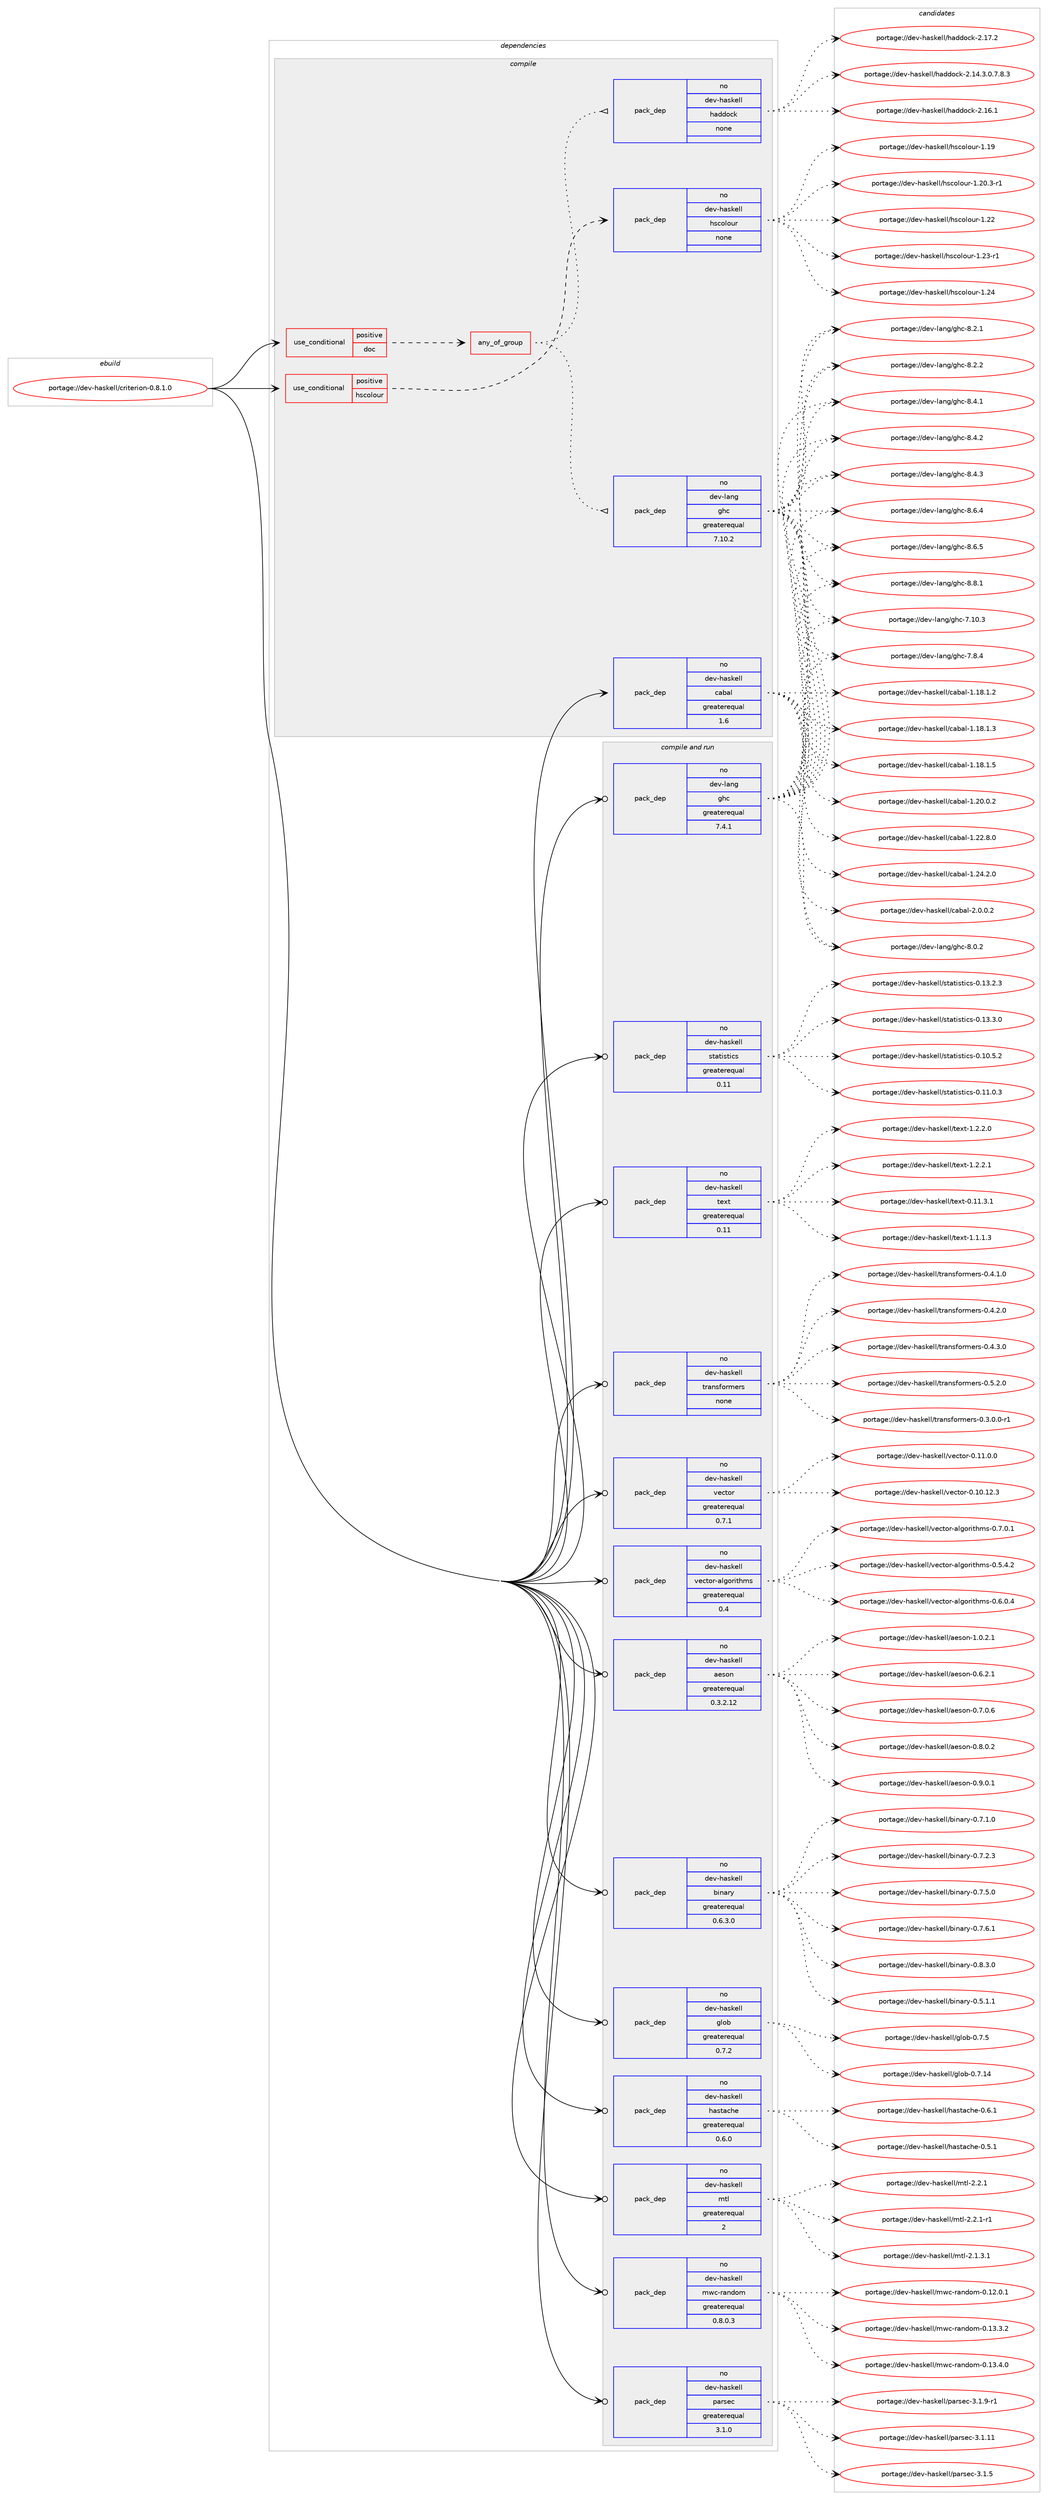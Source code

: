 digraph prolog {

# *************
# Graph options
# *************

newrank=true;
concentrate=true;
compound=true;
graph [rankdir=LR,fontname=Helvetica,fontsize=10,ranksep=1.5];#, ranksep=2.5, nodesep=0.2];
edge  [arrowhead=vee];
node  [fontname=Helvetica,fontsize=10];

# **********
# The ebuild
# **********

subgraph cluster_leftcol {
color=gray;
rank=same;
label=<<i>ebuild</i>>;
id [label="portage://dev-haskell/criterion-0.8.1.0", color=red, width=4, href="../dev-haskell/criterion-0.8.1.0.svg"];
}

# ****************
# The dependencies
# ****************

subgraph cluster_midcol {
color=gray;
label=<<i>dependencies</i>>;
subgraph cluster_compile {
fillcolor="#eeeeee";
style=filled;
label=<<i>compile</i>>;
subgraph cond14766 {
dependency65466 [label=<<TABLE BORDER="0" CELLBORDER="1" CELLSPACING="0" CELLPADDING="4"><TR><TD ROWSPAN="3" CELLPADDING="10">use_conditional</TD></TR><TR><TD>positive</TD></TR><TR><TD>doc</TD></TR></TABLE>>, shape=none, color=red];
subgraph any1523 {
dependency65467 [label=<<TABLE BORDER="0" CELLBORDER="1" CELLSPACING="0" CELLPADDING="4"><TR><TD CELLPADDING="10">any_of_group</TD></TR></TABLE>>, shape=none, color=red];subgraph pack49120 {
dependency65468 [label=<<TABLE BORDER="0" CELLBORDER="1" CELLSPACING="0" CELLPADDING="4" WIDTH="220"><TR><TD ROWSPAN="6" CELLPADDING="30">pack_dep</TD></TR><TR><TD WIDTH="110">no</TD></TR><TR><TD>dev-haskell</TD></TR><TR><TD>haddock</TD></TR><TR><TD>none</TD></TR><TR><TD></TD></TR></TABLE>>, shape=none, color=blue];
}
dependency65467:e -> dependency65468:w [weight=20,style="dotted",arrowhead="oinv"];
subgraph pack49121 {
dependency65469 [label=<<TABLE BORDER="0" CELLBORDER="1" CELLSPACING="0" CELLPADDING="4" WIDTH="220"><TR><TD ROWSPAN="6" CELLPADDING="30">pack_dep</TD></TR><TR><TD WIDTH="110">no</TD></TR><TR><TD>dev-lang</TD></TR><TR><TD>ghc</TD></TR><TR><TD>greaterequal</TD></TR><TR><TD>7.10.2</TD></TR></TABLE>>, shape=none, color=blue];
}
dependency65467:e -> dependency65469:w [weight=20,style="dotted",arrowhead="oinv"];
}
dependency65466:e -> dependency65467:w [weight=20,style="dashed",arrowhead="vee"];
}
id:e -> dependency65466:w [weight=20,style="solid",arrowhead="vee"];
subgraph cond14767 {
dependency65470 [label=<<TABLE BORDER="0" CELLBORDER="1" CELLSPACING="0" CELLPADDING="4"><TR><TD ROWSPAN="3" CELLPADDING="10">use_conditional</TD></TR><TR><TD>positive</TD></TR><TR><TD>hscolour</TD></TR></TABLE>>, shape=none, color=red];
subgraph pack49122 {
dependency65471 [label=<<TABLE BORDER="0" CELLBORDER="1" CELLSPACING="0" CELLPADDING="4" WIDTH="220"><TR><TD ROWSPAN="6" CELLPADDING="30">pack_dep</TD></TR><TR><TD WIDTH="110">no</TD></TR><TR><TD>dev-haskell</TD></TR><TR><TD>hscolour</TD></TR><TR><TD>none</TD></TR><TR><TD></TD></TR></TABLE>>, shape=none, color=blue];
}
dependency65470:e -> dependency65471:w [weight=20,style="dashed",arrowhead="vee"];
}
id:e -> dependency65470:w [weight=20,style="solid",arrowhead="vee"];
subgraph pack49123 {
dependency65472 [label=<<TABLE BORDER="0" CELLBORDER="1" CELLSPACING="0" CELLPADDING="4" WIDTH="220"><TR><TD ROWSPAN="6" CELLPADDING="30">pack_dep</TD></TR><TR><TD WIDTH="110">no</TD></TR><TR><TD>dev-haskell</TD></TR><TR><TD>cabal</TD></TR><TR><TD>greaterequal</TD></TR><TR><TD>1.6</TD></TR></TABLE>>, shape=none, color=blue];
}
id:e -> dependency65472:w [weight=20,style="solid",arrowhead="vee"];
}
subgraph cluster_compileandrun {
fillcolor="#eeeeee";
style=filled;
label=<<i>compile and run</i>>;
subgraph pack49124 {
dependency65473 [label=<<TABLE BORDER="0" CELLBORDER="1" CELLSPACING="0" CELLPADDING="4" WIDTH="220"><TR><TD ROWSPAN="6" CELLPADDING="30">pack_dep</TD></TR><TR><TD WIDTH="110">no</TD></TR><TR><TD>dev-haskell</TD></TR><TR><TD>aeson</TD></TR><TR><TD>greaterequal</TD></TR><TR><TD>0.3.2.12</TD></TR></TABLE>>, shape=none, color=blue];
}
id:e -> dependency65473:w [weight=20,style="solid",arrowhead="odotvee"];
subgraph pack49125 {
dependency65474 [label=<<TABLE BORDER="0" CELLBORDER="1" CELLSPACING="0" CELLPADDING="4" WIDTH="220"><TR><TD ROWSPAN="6" CELLPADDING="30">pack_dep</TD></TR><TR><TD WIDTH="110">no</TD></TR><TR><TD>dev-haskell</TD></TR><TR><TD>binary</TD></TR><TR><TD>greaterequal</TD></TR><TR><TD>0.6.3.0</TD></TR></TABLE>>, shape=none, color=blue];
}
id:e -> dependency65474:w [weight=20,style="solid",arrowhead="odotvee"];
subgraph pack49126 {
dependency65475 [label=<<TABLE BORDER="0" CELLBORDER="1" CELLSPACING="0" CELLPADDING="4" WIDTH="220"><TR><TD ROWSPAN="6" CELLPADDING="30">pack_dep</TD></TR><TR><TD WIDTH="110">no</TD></TR><TR><TD>dev-haskell</TD></TR><TR><TD>glob</TD></TR><TR><TD>greaterequal</TD></TR><TR><TD>0.7.2</TD></TR></TABLE>>, shape=none, color=blue];
}
id:e -> dependency65475:w [weight=20,style="solid",arrowhead="odotvee"];
subgraph pack49127 {
dependency65476 [label=<<TABLE BORDER="0" CELLBORDER="1" CELLSPACING="0" CELLPADDING="4" WIDTH="220"><TR><TD ROWSPAN="6" CELLPADDING="30">pack_dep</TD></TR><TR><TD WIDTH="110">no</TD></TR><TR><TD>dev-haskell</TD></TR><TR><TD>hastache</TD></TR><TR><TD>greaterequal</TD></TR><TR><TD>0.6.0</TD></TR></TABLE>>, shape=none, color=blue];
}
id:e -> dependency65476:w [weight=20,style="solid",arrowhead="odotvee"];
subgraph pack49128 {
dependency65477 [label=<<TABLE BORDER="0" CELLBORDER="1" CELLSPACING="0" CELLPADDING="4" WIDTH="220"><TR><TD ROWSPAN="6" CELLPADDING="30">pack_dep</TD></TR><TR><TD WIDTH="110">no</TD></TR><TR><TD>dev-haskell</TD></TR><TR><TD>mtl</TD></TR><TR><TD>greaterequal</TD></TR><TR><TD>2</TD></TR></TABLE>>, shape=none, color=blue];
}
id:e -> dependency65477:w [weight=20,style="solid",arrowhead="odotvee"];
subgraph pack49129 {
dependency65478 [label=<<TABLE BORDER="0" CELLBORDER="1" CELLSPACING="0" CELLPADDING="4" WIDTH="220"><TR><TD ROWSPAN="6" CELLPADDING="30">pack_dep</TD></TR><TR><TD WIDTH="110">no</TD></TR><TR><TD>dev-haskell</TD></TR><TR><TD>mwc-random</TD></TR><TR><TD>greaterequal</TD></TR><TR><TD>0.8.0.3</TD></TR></TABLE>>, shape=none, color=blue];
}
id:e -> dependency65478:w [weight=20,style="solid",arrowhead="odotvee"];
subgraph pack49130 {
dependency65479 [label=<<TABLE BORDER="0" CELLBORDER="1" CELLSPACING="0" CELLPADDING="4" WIDTH="220"><TR><TD ROWSPAN="6" CELLPADDING="30">pack_dep</TD></TR><TR><TD WIDTH="110">no</TD></TR><TR><TD>dev-haskell</TD></TR><TR><TD>parsec</TD></TR><TR><TD>greaterequal</TD></TR><TR><TD>3.1.0</TD></TR></TABLE>>, shape=none, color=blue];
}
id:e -> dependency65479:w [weight=20,style="solid",arrowhead="odotvee"];
subgraph pack49131 {
dependency65480 [label=<<TABLE BORDER="0" CELLBORDER="1" CELLSPACING="0" CELLPADDING="4" WIDTH="220"><TR><TD ROWSPAN="6" CELLPADDING="30">pack_dep</TD></TR><TR><TD WIDTH="110">no</TD></TR><TR><TD>dev-haskell</TD></TR><TR><TD>statistics</TD></TR><TR><TD>greaterequal</TD></TR><TR><TD>0.11</TD></TR></TABLE>>, shape=none, color=blue];
}
id:e -> dependency65480:w [weight=20,style="solid",arrowhead="odotvee"];
subgraph pack49132 {
dependency65481 [label=<<TABLE BORDER="0" CELLBORDER="1" CELLSPACING="0" CELLPADDING="4" WIDTH="220"><TR><TD ROWSPAN="6" CELLPADDING="30">pack_dep</TD></TR><TR><TD WIDTH="110">no</TD></TR><TR><TD>dev-haskell</TD></TR><TR><TD>text</TD></TR><TR><TD>greaterequal</TD></TR><TR><TD>0.11</TD></TR></TABLE>>, shape=none, color=blue];
}
id:e -> dependency65481:w [weight=20,style="solid",arrowhead="odotvee"];
subgraph pack49133 {
dependency65482 [label=<<TABLE BORDER="0" CELLBORDER="1" CELLSPACING="0" CELLPADDING="4" WIDTH="220"><TR><TD ROWSPAN="6" CELLPADDING="30">pack_dep</TD></TR><TR><TD WIDTH="110">no</TD></TR><TR><TD>dev-haskell</TD></TR><TR><TD>transformers</TD></TR><TR><TD>none</TD></TR><TR><TD></TD></TR></TABLE>>, shape=none, color=blue];
}
id:e -> dependency65482:w [weight=20,style="solid",arrowhead="odotvee"];
subgraph pack49134 {
dependency65483 [label=<<TABLE BORDER="0" CELLBORDER="1" CELLSPACING="0" CELLPADDING="4" WIDTH="220"><TR><TD ROWSPAN="6" CELLPADDING="30">pack_dep</TD></TR><TR><TD WIDTH="110">no</TD></TR><TR><TD>dev-haskell</TD></TR><TR><TD>vector</TD></TR><TR><TD>greaterequal</TD></TR><TR><TD>0.7.1</TD></TR></TABLE>>, shape=none, color=blue];
}
id:e -> dependency65483:w [weight=20,style="solid",arrowhead="odotvee"];
subgraph pack49135 {
dependency65484 [label=<<TABLE BORDER="0" CELLBORDER="1" CELLSPACING="0" CELLPADDING="4" WIDTH="220"><TR><TD ROWSPAN="6" CELLPADDING="30">pack_dep</TD></TR><TR><TD WIDTH="110">no</TD></TR><TR><TD>dev-haskell</TD></TR><TR><TD>vector-algorithms</TD></TR><TR><TD>greaterequal</TD></TR><TR><TD>0.4</TD></TR></TABLE>>, shape=none, color=blue];
}
id:e -> dependency65484:w [weight=20,style="solid",arrowhead="odotvee"];
subgraph pack49136 {
dependency65485 [label=<<TABLE BORDER="0" CELLBORDER="1" CELLSPACING="0" CELLPADDING="4" WIDTH="220"><TR><TD ROWSPAN="6" CELLPADDING="30">pack_dep</TD></TR><TR><TD WIDTH="110">no</TD></TR><TR><TD>dev-lang</TD></TR><TR><TD>ghc</TD></TR><TR><TD>greaterequal</TD></TR><TR><TD>7.4.1</TD></TR></TABLE>>, shape=none, color=blue];
}
id:e -> dependency65485:w [weight=20,style="solid",arrowhead="odotvee"];
}
subgraph cluster_run {
fillcolor="#eeeeee";
style=filled;
label=<<i>run</i>>;
}
}

# **************
# The candidates
# **************

subgraph cluster_choices {
rank=same;
color=gray;
label=<<i>candidates</i>>;

subgraph choice49120 {
color=black;
nodesep=1;
choiceportage1001011184510497115107101108108471049710010011199107455046495246514648465546564651 [label="portage://dev-haskell/haddock-2.14.3.0.7.8.3", color=red, width=4,href="../dev-haskell/haddock-2.14.3.0.7.8.3.svg"];
choiceportage100101118451049711510710110810847104971001001119910745504649544649 [label="portage://dev-haskell/haddock-2.16.1", color=red, width=4,href="../dev-haskell/haddock-2.16.1.svg"];
choiceportage100101118451049711510710110810847104971001001119910745504649554650 [label="portage://dev-haskell/haddock-2.17.2", color=red, width=4,href="../dev-haskell/haddock-2.17.2.svg"];
dependency65468:e -> choiceportage1001011184510497115107101108108471049710010011199107455046495246514648465546564651:w [style=dotted,weight="100"];
dependency65468:e -> choiceportage100101118451049711510710110810847104971001001119910745504649544649:w [style=dotted,weight="100"];
dependency65468:e -> choiceportage100101118451049711510710110810847104971001001119910745504649554650:w [style=dotted,weight="100"];
}
subgraph choice49121 {
color=black;
nodesep=1;
choiceportage1001011184510897110103471031049945554649484651 [label="portage://dev-lang/ghc-7.10.3", color=red, width=4,href="../dev-lang/ghc-7.10.3.svg"];
choiceportage10010111845108971101034710310499455546564652 [label="portage://dev-lang/ghc-7.8.4", color=red, width=4,href="../dev-lang/ghc-7.8.4.svg"];
choiceportage10010111845108971101034710310499455646484650 [label="portage://dev-lang/ghc-8.0.2", color=red, width=4,href="../dev-lang/ghc-8.0.2.svg"];
choiceportage10010111845108971101034710310499455646504649 [label="portage://dev-lang/ghc-8.2.1", color=red, width=4,href="../dev-lang/ghc-8.2.1.svg"];
choiceportage10010111845108971101034710310499455646504650 [label="portage://dev-lang/ghc-8.2.2", color=red, width=4,href="../dev-lang/ghc-8.2.2.svg"];
choiceportage10010111845108971101034710310499455646524649 [label="portage://dev-lang/ghc-8.4.1", color=red, width=4,href="../dev-lang/ghc-8.4.1.svg"];
choiceportage10010111845108971101034710310499455646524650 [label="portage://dev-lang/ghc-8.4.2", color=red, width=4,href="../dev-lang/ghc-8.4.2.svg"];
choiceportage10010111845108971101034710310499455646524651 [label="portage://dev-lang/ghc-8.4.3", color=red, width=4,href="../dev-lang/ghc-8.4.3.svg"];
choiceportage10010111845108971101034710310499455646544652 [label="portage://dev-lang/ghc-8.6.4", color=red, width=4,href="../dev-lang/ghc-8.6.4.svg"];
choiceportage10010111845108971101034710310499455646544653 [label="portage://dev-lang/ghc-8.6.5", color=red, width=4,href="../dev-lang/ghc-8.6.5.svg"];
choiceportage10010111845108971101034710310499455646564649 [label="portage://dev-lang/ghc-8.8.1", color=red, width=4,href="../dev-lang/ghc-8.8.1.svg"];
dependency65469:e -> choiceportage1001011184510897110103471031049945554649484651:w [style=dotted,weight="100"];
dependency65469:e -> choiceportage10010111845108971101034710310499455546564652:w [style=dotted,weight="100"];
dependency65469:e -> choiceportage10010111845108971101034710310499455646484650:w [style=dotted,weight="100"];
dependency65469:e -> choiceportage10010111845108971101034710310499455646504649:w [style=dotted,weight="100"];
dependency65469:e -> choiceportage10010111845108971101034710310499455646504650:w [style=dotted,weight="100"];
dependency65469:e -> choiceportage10010111845108971101034710310499455646524649:w [style=dotted,weight="100"];
dependency65469:e -> choiceportage10010111845108971101034710310499455646524650:w [style=dotted,weight="100"];
dependency65469:e -> choiceportage10010111845108971101034710310499455646524651:w [style=dotted,weight="100"];
dependency65469:e -> choiceportage10010111845108971101034710310499455646544652:w [style=dotted,weight="100"];
dependency65469:e -> choiceportage10010111845108971101034710310499455646544653:w [style=dotted,weight="100"];
dependency65469:e -> choiceportage10010111845108971101034710310499455646564649:w [style=dotted,weight="100"];
}
subgraph choice49122 {
color=black;
nodesep=1;
choiceportage100101118451049711510710110810847104115991111081111171144549464957 [label="portage://dev-haskell/hscolour-1.19", color=red, width=4,href="../dev-haskell/hscolour-1.19.svg"];
choiceportage10010111845104971151071011081084710411599111108111117114454946504846514511449 [label="portage://dev-haskell/hscolour-1.20.3-r1", color=red, width=4,href="../dev-haskell/hscolour-1.20.3-r1.svg"];
choiceportage100101118451049711510710110810847104115991111081111171144549465050 [label="portage://dev-haskell/hscolour-1.22", color=red, width=4,href="../dev-haskell/hscolour-1.22.svg"];
choiceportage1001011184510497115107101108108471041159911110811111711445494650514511449 [label="portage://dev-haskell/hscolour-1.23-r1", color=red, width=4,href="../dev-haskell/hscolour-1.23-r1.svg"];
choiceportage100101118451049711510710110810847104115991111081111171144549465052 [label="portage://dev-haskell/hscolour-1.24", color=red, width=4,href="../dev-haskell/hscolour-1.24.svg"];
dependency65471:e -> choiceportage100101118451049711510710110810847104115991111081111171144549464957:w [style=dotted,weight="100"];
dependency65471:e -> choiceportage10010111845104971151071011081084710411599111108111117114454946504846514511449:w [style=dotted,weight="100"];
dependency65471:e -> choiceportage100101118451049711510710110810847104115991111081111171144549465050:w [style=dotted,weight="100"];
dependency65471:e -> choiceportage1001011184510497115107101108108471041159911110811111711445494650514511449:w [style=dotted,weight="100"];
dependency65471:e -> choiceportage100101118451049711510710110810847104115991111081111171144549465052:w [style=dotted,weight="100"];
}
subgraph choice49123 {
color=black;
nodesep=1;
choiceportage10010111845104971151071011081084799979897108454946495646494650 [label="portage://dev-haskell/cabal-1.18.1.2", color=red, width=4,href="../dev-haskell/cabal-1.18.1.2.svg"];
choiceportage10010111845104971151071011081084799979897108454946495646494651 [label="portage://dev-haskell/cabal-1.18.1.3", color=red, width=4,href="../dev-haskell/cabal-1.18.1.3.svg"];
choiceportage10010111845104971151071011081084799979897108454946495646494653 [label="portage://dev-haskell/cabal-1.18.1.5", color=red, width=4,href="../dev-haskell/cabal-1.18.1.5.svg"];
choiceportage10010111845104971151071011081084799979897108454946504846484650 [label="portage://dev-haskell/cabal-1.20.0.2", color=red, width=4,href="../dev-haskell/cabal-1.20.0.2.svg"];
choiceportage10010111845104971151071011081084799979897108454946505046564648 [label="portage://dev-haskell/cabal-1.22.8.0", color=red, width=4,href="../dev-haskell/cabal-1.22.8.0.svg"];
choiceportage10010111845104971151071011081084799979897108454946505246504648 [label="portage://dev-haskell/cabal-1.24.2.0", color=red, width=4,href="../dev-haskell/cabal-1.24.2.0.svg"];
choiceportage100101118451049711510710110810847999798971084550464846484650 [label="portage://dev-haskell/cabal-2.0.0.2", color=red, width=4,href="../dev-haskell/cabal-2.0.0.2.svg"];
dependency65472:e -> choiceportage10010111845104971151071011081084799979897108454946495646494650:w [style=dotted,weight="100"];
dependency65472:e -> choiceportage10010111845104971151071011081084799979897108454946495646494651:w [style=dotted,weight="100"];
dependency65472:e -> choiceportage10010111845104971151071011081084799979897108454946495646494653:w [style=dotted,weight="100"];
dependency65472:e -> choiceportage10010111845104971151071011081084799979897108454946504846484650:w [style=dotted,weight="100"];
dependency65472:e -> choiceportage10010111845104971151071011081084799979897108454946505046564648:w [style=dotted,weight="100"];
dependency65472:e -> choiceportage10010111845104971151071011081084799979897108454946505246504648:w [style=dotted,weight="100"];
dependency65472:e -> choiceportage100101118451049711510710110810847999798971084550464846484650:w [style=dotted,weight="100"];
}
subgraph choice49124 {
color=black;
nodesep=1;
choiceportage100101118451049711510710110810847971011151111104548465446504649 [label="portage://dev-haskell/aeson-0.6.2.1", color=red, width=4,href="../dev-haskell/aeson-0.6.2.1.svg"];
choiceportage100101118451049711510710110810847971011151111104548465546484654 [label="portage://dev-haskell/aeson-0.7.0.6", color=red, width=4,href="../dev-haskell/aeson-0.7.0.6.svg"];
choiceportage100101118451049711510710110810847971011151111104548465646484650 [label="portage://dev-haskell/aeson-0.8.0.2", color=red, width=4,href="../dev-haskell/aeson-0.8.0.2.svg"];
choiceportage100101118451049711510710110810847971011151111104548465746484649 [label="portage://dev-haskell/aeson-0.9.0.1", color=red, width=4,href="../dev-haskell/aeson-0.9.0.1.svg"];
choiceportage100101118451049711510710110810847971011151111104549464846504649 [label="portage://dev-haskell/aeson-1.0.2.1", color=red, width=4,href="../dev-haskell/aeson-1.0.2.1.svg"];
dependency65473:e -> choiceportage100101118451049711510710110810847971011151111104548465446504649:w [style=dotted,weight="100"];
dependency65473:e -> choiceportage100101118451049711510710110810847971011151111104548465546484654:w [style=dotted,weight="100"];
dependency65473:e -> choiceportage100101118451049711510710110810847971011151111104548465646484650:w [style=dotted,weight="100"];
dependency65473:e -> choiceportage100101118451049711510710110810847971011151111104548465746484649:w [style=dotted,weight="100"];
dependency65473:e -> choiceportage100101118451049711510710110810847971011151111104549464846504649:w [style=dotted,weight="100"];
}
subgraph choice49125 {
color=black;
nodesep=1;
choiceportage10010111845104971151071011081084798105110971141214548465346494649 [label="portage://dev-haskell/binary-0.5.1.1", color=red, width=4,href="../dev-haskell/binary-0.5.1.1.svg"];
choiceportage10010111845104971151071011081084798105110971141214548465546494648 [label="portage://dev-haskell/binary-0.7.1.0", color=red, width=4,href="../dev-haskell/binary-0.7.1.0.svg"];
choiceportage10010111845104971151071011081084798105110971141214548465546504651 [label="portage://dev-haskell/binary-0.7.2.3", color=red, width=4,href="../dev-haskell/binary-0.7.2.3.svg"];
choiceportage10010111845104971151071011081084798105110971141214548465546534648 [label="portage://dev-haskell/binary-0.7.5.0", color=red, width=4,href="../dev-haskell/binary-0.7.5.0.svg"];
choiceportage10010111845104971151071011081084798105110971141214548465546544649 [label="portage://dev-haskell/binary-0.7.6.1", color=red, width=4,href="../dev-haskell/binary-0.7.6.1.svg"];
choiceportage10010111845104971151071011081084798105110971141214548465646514648 [label="portage://dev-haskell/binary-0.8.3.0", color=red, width=4,href="../dev-haskell/binary-0.8.3.0.svg"];
dependency65474:e -> choiceportage10010111845104971151071011081084798105110971141214548465346494649:w [style=dotted,weight="100"];
dependency65474:e -> choiceportage10010111845104971151071011081084798105110971141214548465546494648:w [style=dotted,weight="100"];
dependency65474:e -> choiceportage10010111845104971151071011081084798105110971141214548465546504651:w [style=dotted,weight="100"];
dependency65474:e -> choiceportage10010111845104971151071011081084798105110971141214548465546534648:w [style=dotted,weight="100"];
dependency65474:e -> choiceportage10010111845104971151071011081084798105110971141214548465546544649:w [style=dotted,weight="100"];
dependency65474:e -> choiceportage10010111845104971151071011081084798105110971141214548465646514648:w [style=dotted,weight="100"];
}
subgraph choice49126 {
color=black;
nodesep=1;
choiceportage1001011184510497115107101108108471031081119845484655464952 [label="portage://dev-haskell/glob-0.7.14", color=red, width=4,href="../dev-haskell/glob-0.7.14.svg"];
choiceportage10010111845104971151071011081084710310811198454846554653 [label="portage://dev-haskell/glob-0.7.5", color=red, width=4,href="../dev-haskell/glob-0.7.5.svg"];
dependency65475:e -> choiceportage1001011184510497115107101108108471031081119845484655464952:w [style=dotted,weight="100"];
dependency65475:e -> choiceportage10010111845104971151071011081084710310811198454846554653:w [style=dotted,weight="100"];
}
subgraph choice49127 {
color=black;
nodesep=1;
choiceportage100101118451049711510710110810847104971151169799104101454846534649 [label="portage://dev-haskell/hastache-0.5.1", color=red, width=4,href="../dev-haskell/hastache-0.5.1.svg"];
choiceportage100101118451049711510710110810847104971151169799104101454846544649 [label="portage://dev-haskell/hastache-0.6.1", color=red, width=4,href="../dev-haskell/hastache-0.6.1.svg"];
dependency65476:e -> choiceportage100101118451049711510710110810847104971151169799104101454846534649:w [style=dotted,weight="100"];
dependency65476:e -> choiceportage100101118451049711510710110810847104971151169799104101454846544649:w [style=dotted,weight="100"];
}
subgraph choice49128 {
color=black;
nodesep=1;
choiceportage1001011184510497115107101108108471091161084550464946514649 [label="portage://dev-haskell/mtl-2.1.3.1", color=red, width=4,href="../dev-haskell/mtl-2.1.3.1.svg"];
choiceportage100101118451049711510710110810847109116108455046504649 [label="portage://dev-haskell/mtl-2.2.1", color=red, width=4,href="../dev-haskell/mtl-2.2.1.svg"];
choiceportage1001011184510497115107101108108471091161084550465046494511449 [label="portage://dev-haskell/mtl-2.2.1-r1", color=red, width=4,href="../dev-haskell/mtl-2.2.1-r1.svg"];
dependency65477:e -> choiceportage1001011184510497115107101108108471091161084550464946514649:w [style=dotted,weight="100"];
dependency65477:e -> choiceportage100101118451049711510710110810847109116108455046504649:w [style=dotted,weight="100"];
dependency65477:e -> choiceportage1001011184510497115107101108108471091161084550465046494511449:w [style=dotted,weight="100"];
}
subgraph choice49129 {
color=black;
nodesep=1;
choiceportage100101118451049711510710110810847109119994511497110100111109454846495046484649 [label="portage://dev-haskell/mwc-random-0.12.0.1", color=red, width=4,href="../dev-haskell/mwc-random-0.12.0.1.svg"];
choiceportage100101118451049711510710110810847109119994511497110100111109454846495146514650 [label="portage://dev-haskell/mwc-random-0.13.3.2", color=red, width=4,href="../dev-haskell/mwc-random-0.13.3.2.svg"];
choiceportage100101118451049711510710110810847109119994511497110100111109454846495146524648 [label="portage://dev-haskell/mwc-random-0.13.4.0", color=red, width=4,href="../dev-haskell/mwc-random-0.13.4.0.svg"];
dependency65478:e -> choiceportage100101118451049711510710110810847109119994511497110100111109454846495046484649:w [style=dotted,weight="100"];
dependency65478:e -> choiceportage100101118451049711510710110810847109119994511497110100111109454846495146514650:w [style=dotted,weight="100"];
dependency65478:e -> choiceportage100101118451049711510710110810847109119994511497110100111109454846495146524648:w [style=dotted,weight="100"];
}
subgraph choice49130 {
color=black;
nodesep=1;
choiceportage100101118451049711510710110810847112971141151019945514649464949 [label="portage://dev-haskell/parsec-3.1.11", color=red, width=4,href="../dev-haskell/parsec-3.1.11.svg"];
choiceportage1001011184510497115107101108108471129711411510199455146494653 [label="portage://dev-haskell/parsec-3.1.5", color=red, width=4,href="../dev-haskell/parsec-3.1.5.svg"];
choiceportage10010111845104971151071011081084711297114115101994551464946574511449 [label="portage://dev-haskell/parsec-3.1.9-r1", color=red, width=4,href="../dev-haskell/parsec-3.1.9-r1.svg"];
dependency65479:e -> choiceportage100101118451049711510710110810847112971141151019945514649464949:w [style=dotted,weight="100"];
dependency65479:e -> choiceportage1001011184510497115107101108108471129711411510199455146494653:w [style=dotted,weight="100"];
dependency65479:e -> choiceportage10010111845104971151071011081084711297114115101994551464946574511449:w [style=dotted,weight="100"];
}
subgraph choice49131 {
color=black;
nodesep=1;
choiceportage1001011184510497115107101108108471151169711610511511610599115454846494846534650 [label="portage://dev-haskell/statistics-0.10.5.2", color=red, width=4,href="../dev-haskell/statistics-0.10.5.2.svg"];
choiceportage1001011184510497115107101108108471151169711610511511610599115454846494946484651 [label="portage://dev-haskell/statistics-0.11.0.3", color=red, width=4,href="../dev-haskell/statistics-0.11.0.3.svg"];
choiceportage1001011184510497115107101108108471151169711610511511610599115454846495146504651 [label="portage://dev-haskell/statistics-0.13.2.3", color=red, width=4,href="../dev-haskell/statistics-0.13.2.3.svg"];
choiceportage1001011184510497115107101108108471151169711610511511610599115454846495146514648 [label="portage://dev-haskell/statistics-0.13.3.0", color=red, width=4,href="../dev-haskell/statistics-0.13.3.0.svg"];
dependency65480:e -> choiceportage1001011184510497115107101108108471151169711610511511610599115454846494846534650:w [style=dotted,weight="100"];
dependency65480:e -> choiceportage1001011184510497115107101108108471151169711610511511610599115454846494946484651:w [style=dotted,weight="100"];
dependency65480:e -> choiceportage1001011184510497115107101108108471151169711610511511610599115454846495146504651:w [style=dotted,weight="100"];
dependency65480:e -> choiceportage1001011184510497115107101108108471151169711610511511610599115454846495146514648:w [style=dotted,weight="100"];
}
subgraph choice49132 {
color=black;
nodesep=1;
choiceportage100101118451049711510710110810847116101120116454846494946514649 [label="portage://dev-haskell/text-0.11.3.1", color=red, width=4,href="../dev-haskell/text-0.11.3.1.svg"];
choiceportage1001011184510497115107101108108471161011201164549464946494651 [label="portage://dev-haskell/text-1.1.1.3", color=red, width=4,href="../dev-haskell/text-1.1.1.3.svg"];
choiceportage1001011184510497115107101108108471161011201164549465046504648 [label="portage://dev-haskell/text-1.2.2.0", color=red, width=4,href="../dev-haskell/text-1.2.2.0.svg"];
choiceportage1001011184510497115107101108108471161011201164549465046504649 [label="portage://dev-haskell/text-1.2.2.1", color=red, width=4,href="../dev-haskell/text-1.2.2.1.svg"];
dependency65481:e -> choiceportage100101118451049711510710110810847116101120116454846494946514649:w [style=dotted,weight="100"];
dependency65481:e -> choiceportage1001011184510497115107101108108471161011201164549464946494651:w [style=dotted,weight="100"];
dependency65481:e -> choiceportage1001011184510497115107101108108471161011201164549465046504648:w [style=dotted,weight="100"];
dependency65481:e -> choiceportage1001011184510497115107101108108471161011201164549465046504649:w [style=dotted,weight="100"];
}
subgraph choice49133 {
color=black;
nodesep=1;
choiceportage1001011184510497115107101108108471161149711011510211111410910111411545484651464846484511449 [label="portage://dev-haskell/transformers-0.3.0.0-r1", color=red, width=4,href="../dev-haskell/transformers-0.3.0.0-r1.svg"];
choiceportage100101118451049711510710110810847116114971101151021111141091011141154548465246494648 [label="portage://dev-haskell/transformers-0.4.1.0", color=red, width=4,href="../dev-haskell/transformers-0.4.1.0.svg"];
choiceportage100101118451049711510710110810847116114971101151021111141091011141154548465246504648 [label="portage://dev-haskell/transformers-0.4.2.0", color=red, width=4,href="../dev-haskell/transformers-0.4.2.0.svg"];
choiceportage100101118451049711510710110810847116114971101151021111141091011141154548465246514648 [label="portage://dev-haskell/transformers-0.4.3.0", color=red, width=4,href="../dev-haskell/transformers-0.4.3.0.svg"];
choiceportage100101118451049711510710110810847116114971101151021111141091011141154548465346504648 [label="portage://dev-haskell/transformers-0.5.2.0", color=red, width=4,href="../dev-haskell/transformers-0.5.2.0.svg"];
dependency65482:e -> choiceportage1001011184510497115107101108108471161149711011510211111410910111411545484651464846484511449:w [style=dotted,weight="100"];
dependency65482:e -> choiceportage100101118451049711510710110810847116114971101151021111141091011141154548465246494648:w [style=dotted,weight="100"];
dependency65482:e -> choiceportage100101118451049711510710110810847116114971101151021111141091011141154548465246504648:w [style=dotted,weight="100"];
dependency65482:e -> choiceportage100101118451049711510710110810847116114971101151021111141091011141154548465246514648:w [style=dotted,weight="100"];
dependency65482:e -> choiceportage100101118451049711510710110810847116114971101151021111141091011141154548465346504648:w [style=dotted,weight="100"];
}
subgraph choice49134 {
color=black;
nodesep=1;
choiceportage1001011184510497115107101108108471181019911611111445484649484649504651 [label="portage://dev-haskell/vector-0.10.12.3", color=red, width=4,href="../dev-haskell/vector-0.10.12.3.svg"];
choiceportage10010111845104971151071011081084711810199116111114454846494946484648 [label="portage://dev-haskell/vector-0.11.0.0", color=red, width=4,href="../dev-haskell/vector-0.11.0.0.svg"];
dependency65483:e -> choiceportage1001011184510497115107101108108471181019911611111445484649484649504651:w [style=dotted,weight="100"];
dependency65483:e -> choiceportage10010111845104971151071011081084711810199116111114454846494946484648:w [style=dotted,weight="100"];
}
subgraph choice49135 {
color=black;
nodesep=1;
choiceportage1001011184510497115107101108108471181019911611111445971081031111141051161041091154548465346524650 [label="portage://dev-haskell/vector-algorithms-0.5.4.2", color=red, width=4,href="../dev-haskell/vector-algorithms-0.5.4.2.svg"];
choiceportage1001011184510497115107101108108471181019911611111445971081031111141051161041091154548465446484652 [label="portage://dev-haskell/vector-algorithms-0.6.0.4", color=red, width=4,href="../dev-haskell/vector-algorithms-0.6.0.4.svg"];
choiceportage1001011184510497115107101108108471181019911611111445971081031111141051161041091154548465546484649 [label="portage://dev-haskell/vector-algorithms-0.7.0.1", color=red, width=4,href="../dev-haskell/vector-algorithms-0.7.0.1.svg"];
dependency65484:e -> choiceportage1001011184510497115107101108108471181019911611111445971081031111141051161041091154548465346524650:w [style=dotted,weight="100"];
dependency65484:e -> choiceportage1001011184510497115107101108108471181019911611111445971081031111141051161041091154548465446484652:w [style=dotted,weight="100"];
dependency65484:e -> choiceportage1001011184510497115107101108108471181019911611111445971081031111141051161041091154548465546484649:w [style=dotted,weight="100"];
}
subgraph choice49136 {
color=black;
nodesep=1;
choiceportage1001011184510897110103471031049945554649484651 [label="portage://dev-lang/ghc-7.10.3", color=red, width=4,href="../dev-lang/ghc-7.10.3.svg"];
choiceportage10010111845108971101034710310499455546564652 [label="portage://dev-lang/ghc-7.8.4", color=red, width=4,href="../dev-lang/ghc-7.8.4.svg"];
choiceportage10010111845108971101034710310499455646484650 [label="portage://dev-lang/ghc-8.0.2", color=red, width=4,href="../dev-lang/ghc-8.0.2.svg"];
choiceportage10010111845108971101034710310499455646504649 [label="portage://dev-lang/ghc-8.2.1", color=red, width=4,href="../dev-lang/ghc-8.2.1.svg"];
choiceportage10010111845108971101034710310499455646504650 [label="portage://dev-lang/ghc-8.2.2", color=red, width=4,href="../dev-lang/ghc-8.2.2.svg"];
choiceportage10010111845108971101034710310499455646524649 [label="portage://dev-lang/ghc-8.4.1", color=red, width=4,href="../dev-lang/ghc-8.4.1.svg"];
choiceportage10010111845108971101034710310499455646524650 [label="portage://dev-lang/ghc-8.4.2", color=red, width=4,href="../dev-lang/ghc-8.4.2.svg"];
choiceportage10010111845108971101034710310499455646524651 [label="portage://dev-lang/ghc-8.4.3", color=red, width=4,href="../dev-lang/ghc-8.4.3.svg"];
choiceportage10010111845108971101034710310499455646544652 [label="portage://dev-lang/ghc-8.6.4", color=red, width=4,href="../dev-lang/ghc-8.6.4.svg"];
choiceportage10010111845108971101034710310499455646544653 [label="portage://dev-lang/ghc-8.6.5", color=red, width=4,href="../dev-lang/ghc-8.6.5.svg"];
choiceportage10010111845108971101034710310499455646564649 [label="portage://dev-lang/ghc-8.8.1", color=red, width=4,href="../dev-lang/ghc-8.8.1.svg"];
dependency65485:e -> choiceportage1001011184510897110103471031049945554649484651:w [style=dotted,weight="100"];
dependency65485:e -> choiceportage10010111845108971101034710310499455546564652:w [style=dotted,weight="100"];
dependency65485:e -> choiceportage10010111845108971101034710310499455646484650:w [style=dotted,weight="100"];
dependency65485:e -> choiceportage10010111845108971101034710310499455646504649:w [style=dotted,weight="100"];
dependency65485:e -> choiceportage10010111845108971101034710310499455646504650:w [style=dotted,weight="100"];
dependency65485:e -> choiceportage10010111845108971101034710310499455646524649:w [style=dotted,weight="100"];
dependency65485:e -> choiceportage10010111845108971101034710310499455646524650:w [style=dotted,weight="100"];
dependency65485:e -> choiceportage10010111845108971101034710310499455646524651:w [style=dotted,weight="100"];
dependency65485:e -> choiceportage10010111845108971101034710310499455646544652:w [style=dotted,weight="100"];
dependency65485:e -> choiceportage10010111845108971101034710310499455646544653:w [style=dotted,weight="100"];
dependency65485:e -> choiceportage10010111845108971101034710310499455646564649:w [style=dotted,weight="100"];
}
}

}
